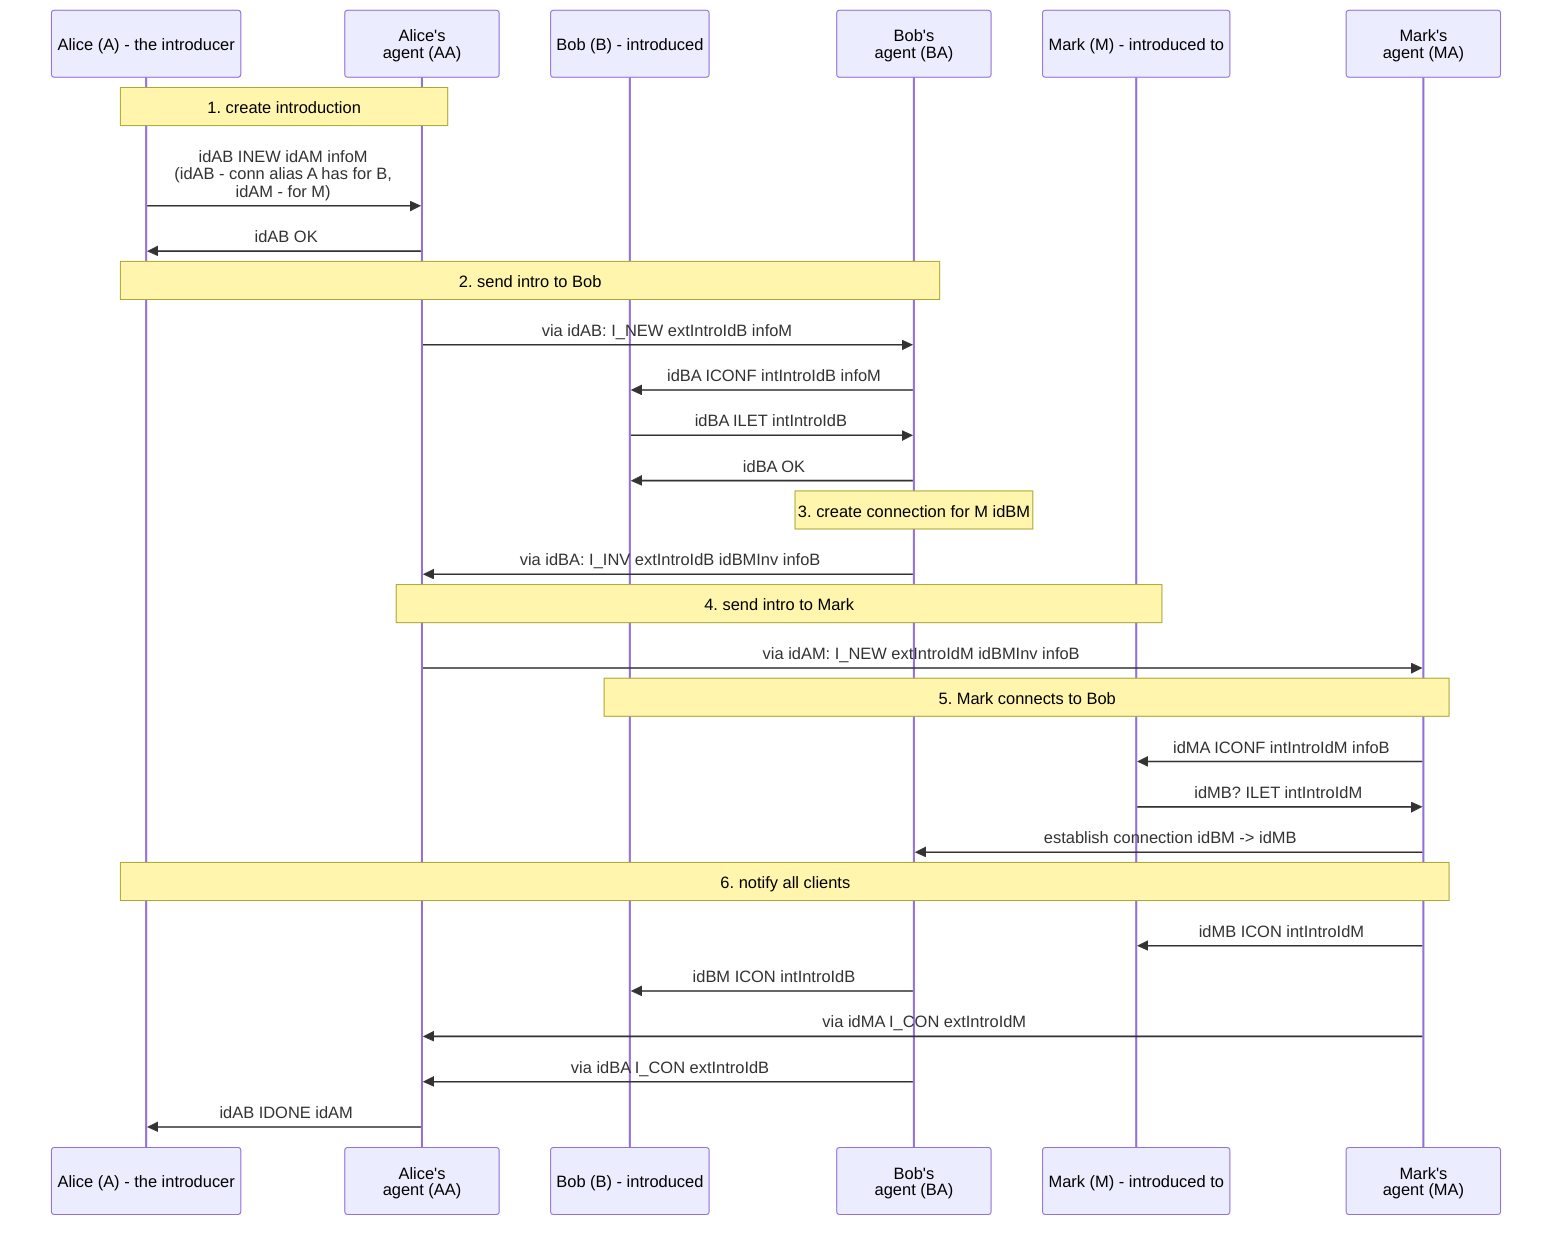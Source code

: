 sequenceDiagram
  participant A as Alice (A) - the introducer
  participant AA as Alice's<br>agent (AA)
  participant B as Bob (B) - introduced
  participant BA as Bob's<br>agent (BA)
  participant M as Mark (M) - introduced to
  participant MA as Mark's<br>agent (MA)

  note over A, AA: 1. create introduction
  A ->> AA: idAB INEW idAM infoM<br>(idAB - conn alias A has for B,<br>idAM - for M)
  AA ->> A: idAB OK

  note over A, BA: 2. send intro to Bob

  AA ->> BA: via idAB: I_NEW extIntroIdB  infoM
  BA ->> B: idBA ICONF intIntroIdB infoM
  B ->> BA: idBA ILET intIntroIdB
  BA ->> B: idBA OK

  note over BA: 3. create connection for  M idBM

  BA ->> AA: via idBA: I_INV extIntroIdB idBMInv infoB

  note over AA, M: 4. send intro to Mark

  AA ->> MA: via idAM: I_NEW extIntroIdM idBMInv infoB

  note over MA, B: 5. Mark connects to Bob

  MA ->> M: idMA ICONF intIntroIdM infoB
  M ->> MA: idMB? ILET intIntroIdM

  MA ->> BA:  establish connection idBM -> idMB

  note over A, MA: 6. notify all clients

  MA ->> M: idMB ICON intIntroIdM
  BA ->> B: idBM ICON intIntroIdB
  MA ->> AA: via idMA I_CON extIntroIdM
  BA ->> AA: via idBA I_CON extIntroIdB
  AA ->> A: idAB IDONE idAM